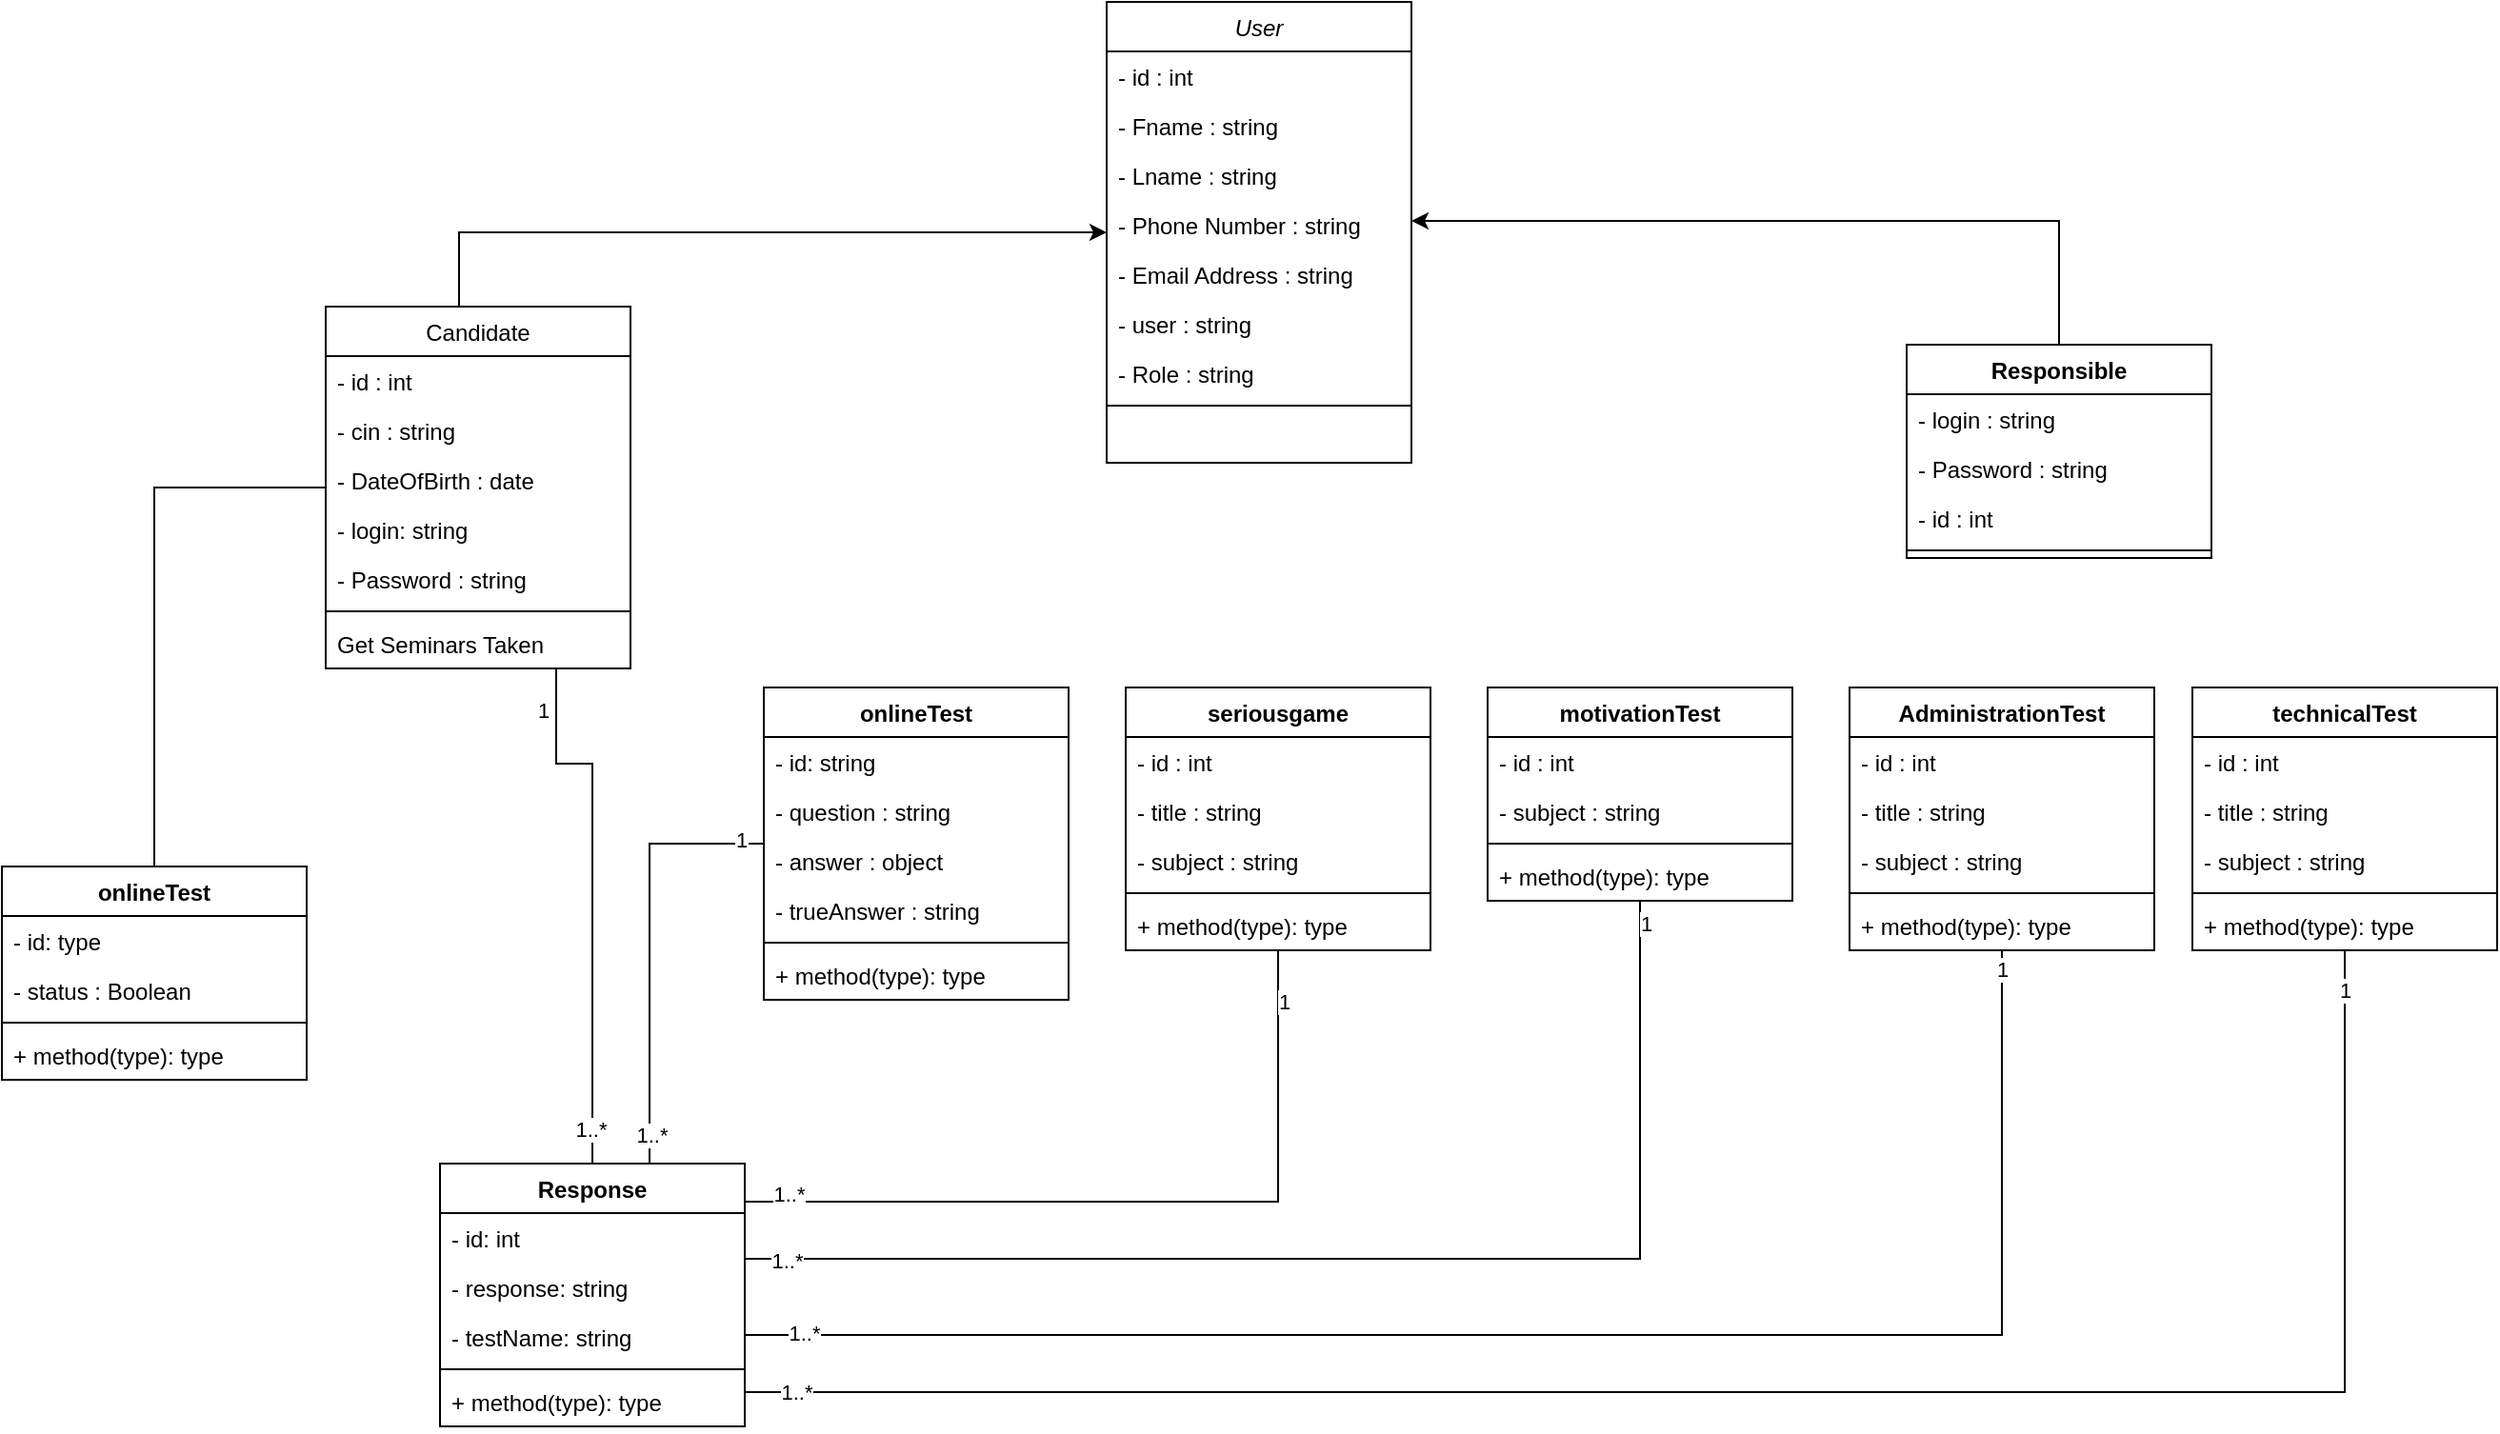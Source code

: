 <mxfile version="14.6.13" type="device"><diagram id="F8o84nJEw-hWBoXFJsS3" name="Page-1"><mxGraphModel dx="2313" dy="846" grid="1" gridSize="10" guides="1" tooltips="1" connect="1" arrows="1" fold="1" page="1" pageScale="1" pageWidth="850" pageHeight="1100" math="0" shadow="0"><root><mxCell id="0"/><mxCell id="1" parent="0"/><mxCell id="d54_C9uZVBw8hm2SXYbY-1" value="User" style="swimlane;fontStyle=2;align=center;verticalAlign=top;childLayout=stackLayout;horizontal=1;startSize=26;horizontalStack=0;resizeParent=1;resizeLast=0;collapsible=1;marginBottom=0;rounded=0;shadow=0;strokeWidth=1;" vertex="1" parent="1"><mxGeometry x="-50" y="40" width="160" height="242" as="geometry"><mxRectangle x="230" y="140" width="160" height="26" as="alternateBounds"/></mxGeometry></mxCell><mxCell id="d54_C9uZVBw8hm2SXYbY-2" value="- id : int" style="text;align=left;verticalAlign=top;spacingLeft=4;spacingRight=4;overflow=hidden;rotatable=0;points=[[0,0.5],[1,0.5]];portConstraint=eastwest;rounded=0;shadow=0;html=0;" vertex="1" parent="d54_C9uZVBw8hm2SXYbY-1"><mxGeometry y="26" width="160" height="26" as="geometry"/></mxCell><mxCell id="d54_C9uZVBw8hm2SXYbY-3" value="- Fname : string" style="text;align=left;verticalAlign=top;spacingLeft=4;spacingRight=4;overflow=hidden;rotatable=0;points=[[0,0.5],[1,0.5]];portConstraint=eastwest;" vertex="1" parent="d54_C9uZVBw8hm2SXYbY-1"><mxGeometry y="52" width="160" height="26" as="geometry"/></mxCell><mxCell id="d54_C9uZVBw8hm2SXYbY-4" value="- Lname : string" style="text;align=left;verticalAlign=top;spacingLeft=4;spacingRight=4;overflow=hidden;rotatable=0;points=[[0,0.5],[1,0.5]];portConstraint=eastwest;" vertex="1" parent="d54_C9uZVBw8hm2SXYbY-1"><mxGeometry y="78" width="160" height="26" as="geometry"/></mxCell><mxCell id="d54_C9uZVBw8hm2SXYbY-5" value="- Phone Number : string" style="text;align=left;verticalAlign=top;spacingLeft=4;spacingRight=4;overflow=hidden;rotatable=0;points=[[0,0.5],[1,0.5]];portConstraint=eastwest;rounded=0;shadow=0;html=0;" vertex="1" parent="d54_C9uZVBw8hm2SXYbY-1"><mxGeometry y="104" width="160" height="26" as="geometry"/></mxCell><mxCell id="d54_C9uZVBw8hm2SXYbY-6" value="- Email Address : string" style="text;align=left;verticalAlign=top;spacingLeft=4;spacingRight=4;overflow=hidden;rotatable=0;points=[[0,0.5],[1,0.5]];portConstraint=eastwest;rounded=0;shadow=0;html=0;" vertex="1" parent="d54_C9uZVBw8hm2SXYbY-1"><mxGeometry y="130" width="160" height="26" as="geometry"/></mxCell><mxCell id="d54_C9uZVBw8hm2SXYbY-38" value="- user : string" style="text;align=left;verticalAlign=top;spacingLeft=4;spacingRight=4;overflow=hidden;rotatable=0;points=[[0,0.5],[1,0.5]];portConstraint=eastwest;rounded=0;shadow=0;html=0;" vertex="1" parent="d54_C9uZVBw8hm2SXYbY-1"><mxGeometry y="156" width="160" height="26" as="geometry"/></mxCell><mxCell id="d54_C9uZVBw8hm2SXYbY-8" value="- Role : string" style="text;align=left;verticalAlign=top;spacingLeft=4;spacingRight=4;overflow=hidden;rotatable=0;points=[[0,0.5],[1,0.5]];portConstraint=eastwest;rounded=0;shadow=0;html=0;" vertex="1" parent="d54_C9uZVBw8hm2SXYbY-1"><mxGeometry y="182" width="160" height="26" as="geometry"/></mxCell><mxCell id="d54_C9uZVBw8hm2SXYbY-9" value="" style="line;html=1;strokeWidth=1;align=left;verticalAlign=middle;spacingTop=-1;spacingLeft=3;spacingRight=3;rotatable=0;labelPosition=right;points=[];portConstraint=eastwest;" vertex="1" parent="d54_C9uZVBw8hm2SXYbY-1"><mxGeometry y="208" width="160" height="8" as="geometry"/></mxCell><mxCell id="d54_C9uZVBw8hm2SXYbY-22" style="edgeStyle=orthogonalEdgeStyle;rounded=0;orthogonalLoop=1;jettySize=auto;html=1;" edge="1" parent="1" source="d54_C9uZVBw8hm2SXYbY-10" target="d54_C9uZVBw8hm2SXYbY-1"><mxGeometry relative="1" as="geometry"><Array as="points"><mxPoint x="-390" y="161"/></Array></mxGeometry></mxCell><mxCell id="d54_C9uZVBw8hm2SXYbY-46" style="edgeStyle=orthogonalEdgeStyle;rounded=0;orthogonalLoop=1;jettySize=auto;html=1;endArrow=none;endFill=0;" edge="1" parent="1" source="d54_C9uZVBw8hm2SXYbY-10" target="d54_C9uZVBw8hm2SXYbY-42"><mxGeometry relative="1" as="geometry"/></mxCell><mxCell id="d54_C9uZVBw8hm2SXYbY-55" style="edgeStyle=orthogonalEdgeStyle;rounded=0;orthogonalLoop=1;jettySize=auto;html=1;endArrow=none;endFill=0;" edge="1" parent="1" source="d54_C9uZVBw8hm2SXYbY-10" target="d54_C9uZVBw8hm2SXYbY-50"><mxGeometry relative="1" as="geometry"><Array as="points"><mxPoint x="-339" y="440"/></Array></mxGeometry></mxCell><mxCell id="d54_C9uZVBw8hm2SXYbY-56" value="1..*" style="edgeLabel;html=1;align=center;verticalAlign=middle;resizable=0;points=[];" vertex="1" connectable="0" parent="d54_C9uZVBw8hm2SXYbY-55"><mxGeometry x="0.868" y="-1" relative="1" as="geometry"><mxPoint as="offset"/></mxGeometry></mxCell><mxCell id="d54_C9uZVBw8hm2SXYbY-57" value="1" style="edgeLabel;html=1;align=center;verticalAlign=middle;resizable=0;points=[];" vertex="1" connectable="0" parent="d54_C9uZVBw8hm2SXYbY-55"><mxGeometry x="-0.841" y="-7" relative="1" as="geometry"><mxPoint as="offset"/></mxGeometry></mxCell><mxCell id="d54_C9uZVBw8hm2SXYbY-10" value="Candidate" style="swimlane;fontStyle=0;align=center;verticalAlign=top;childLayout=stackLayout;horizontal=1;startSize=26;horizontalStack=0;resizeParent=1;resizeLast=0;collapsible=1;marginBottom=0;rounded=0;shadow=0;strokeWidth=1;" vertex="1" parent="1"><mxGeometry x="-460" y="200" width="160" height="190" as="geometry"><mxRectangle x="130" y="380" width="160" height="26" as="alternateBounds"/></mxGeometry></mxCell><mxCell id="d54_C9uZVBw8hm2SXYbY-11" value="- id : int" style="text;align=left;verticalAlign=top;spacingLeft=4;spacingRight=4;overflow=hidden;rotatable=0;points=[[0,0.5],[1,0.5]];portConstraint=eastwest;rounded=0;shadow=0;html=0;" vertex="1" parent="d54_C9uZVBw8hm2SXYbY-10"><mxGeometry y="26" width="160" height="26" as="geometry"/></mxCell><mxCell id="d54_C9uZVBw8hm2SXYbY-12" value="- cin : string" style="text;align=left;verticalAlign=top;spacingLeft=4;spacingRight=4;overflow=hidden;rotatable=0;points=[[0,0.5],[1,0.5]];portConstraint=eastwest;" vertex="1" parent="d54_C9uZVBw8hm2SXYbY-10"><mxGeometry y="52" width="160" height="26" as="geometry"/></mxCell><mxCell id="d54_C9uZVBw8hm2SXYbY-13" value="- DateOfBirth : date" style="text;align=left;verticalAlign=top;spacingLeft=4;spacingRight=4;overflow=hidden;rotatable=0;points=[[0,0.5],[1,0.5]];portConstraint=eastwest;rounded=0;shadow=0;html=0;" vertex="1" parent="d54_C9uZVBw8hm2SXYbY-10"><mxGeometry y="78" width="160" height="26" as="geometry"/></mxCell><mxCell id="d54_C9uZVBw8hm2SXYbY-41" value="- login: string" style="text;align=left;verticalAlign=top;spacingLeft=4;spacingRight=4;overflow=hidden;rotatable=0;points=[[0,0.5],[1,0.5]];portConstraint=eastwest;rounded=0;shadow=0;html=0;" vertex="1" parent="d54_C9uZVBw8hm2SXYbY-10"><mxGeometry y="104" width="160" height="26" as="geometry"/></mxCell><mxCell id="d54_C9uZVBw8hm2SXYbY-40" value="- Password : string" style="text;align=left;verticalAlign=top;spacingLeft=4;spacingRight=4;overflow=hidden;rotatable=0;points=[[0,0.5],[1,0.5]];portConstraint=eastwest;rounded=0;shadow=0;html=0;" vertex="1" parent="d54_C9uZVBw8hm2SXYbY-10"><mxGeometry y="130" width="160" height="26" as="geometry"/></mxCell><mxCell id="d54_C9uZVBw8hm2SXYbY-17" value="" style="line;html=1;strokeWidth=1;align=left;verticalAlign=middle;spacingTop=-1;spacingLeft=3;spacingRight=3;rotatable=0;labelPosition=right;points=[];portConstraint=eastwest;" vertex="1" parent="d54_C9uZVBw8hm2SXYbY-10"><mxGeometry y="156" width="160" height="8" as="geometry"/></mxCell><mxCell id="d54_C9uZVBw8hm2SXYbY-18" value="Get Seminars Taken" style="text;align=left;verticalAlign=top;spacingLeft=4;spacingRight=4;overflow=hidden;rotatable=0;points=[[0,0.5],[1,0.5]];portConstraint=eastwest;" vertex="1" parent="d54_C9uZVBw8hm2SXYbY-10"><mxGeometry y="164" width="160" height="26" as="geometry"/></mxCell><mxCell id="d54_C9uZVBw8hm2SXYbY-23" style="edgeStyle=orthogonalEdgeStyle;rounded=0;orthogonalLoop=1;jettySize=auto;html=1;" edge="1" parent="1" source="d54_C9uZVBw8hm2SXYbY-19" target="d54_C9uZVBw8hm2SXYbY-1"><mxGeometry relative="1" as="geometry"><Array as="points"><mxPoint x="450" y="155"/></Array></mxGeometry></mxCell><mxCell id="d54_C9uZVBw8hm2SXYbY-19" value="Responsible" style="swimlane;fontStyle=1;align=center;verticalAlign=top;childLayout=stackLayout;horizontal=1;startSize=26;horizontalStack=0;resizeParent=1;resizeParentMax=0;resizeLast=0;collapsible=1;marginBottom=0;fillColor=#ffffff;" vertex="1" parent="1"><mxGeometry x="370" y="220" width="160" height="112" as="geometry"/></mxCell><mxCell id="d54_C9uZVBw8hm2SXYbY-7" value="- login : string" style="text;align=left;verticalAlign=top;spacingLeft=4;spacingRight=4;overflow=hidden;rotatable=0;points=[[0,0.5],[1,0.5]];portConstraint=eastwest;rounded=0;shadow=0;html=0;" vertex="1" parent="d54_C9uZVBw8hm2SXYbY-19"><mxGeometry y="26" width="160" height="26" as="geometry"/></mxCell><mxCell id="d54_C9uZVBw8hm2SXYbY-39" value="- Password : string" style="text;align=left;verticalAlign=top;spacingLeft=4;spacingRight=4;overflow=hidden;rotatable=0;points=[[0,0.5],[1,0.5]];portConstraint=eastwest;rounded=0;shadow=0;html=0;" vertex="1" parent="d54_C9uZVBw8hm2SXYbY-19"><mxGeometry y="52" width="160" height="26" as="geometry"/></mxCell><mxCell id="d54_C9uZVBw8hm2SXYbY-20" value="- id : int" style="text;align=left;verticalAlign=top;spacingLeft=4;spacingRight=4;overflow=hidden;rotatable=0;points=[[0,0.5],[1,0.5]];portConstraint=eastwest;rounded=0;shadow=0;html=0;" vertex="1" parent="d54_C9uZVBw8hm2SXYbY-19"><mxGeometry y="78" width="160" height="26" as="geometry"/></mxCell><mxCell id="d54_C9uZVBw8hm2SXYbY-21" value="" style="line;strokeWidth=1;fillColor=none;align=left;verticalAlign=middle;spacingTop=-1;spacingLeft=3;spacingRight=3;rotatable=0;labelPosition=right;points=[];portConstraint=eastwest;" vertex="1" parent="d54_C9uZVBw8hm2SXYbY-19"><mxGeometry y="104" width="160" height="8" as="geometry"/></mxCell><mxCell id="d54_C9uZVBw8hm2SXYbY-47" style="edgeStyle=orthogonalEdgeStyle;rounded=0;orthogonalLoop=1;jettySize=auto;html=1;endArrow=none;endFill=0;" edge="1" parent="1" source="d54_C9uZVBw8hm2SXYbY-31" target="d54_C9uZVBw8hm2SXYbY-50"><mxGeometry relative="1" as="geometry"><Array as="points"><mxPoint x="-290" y="482"/></Array></mxGeometry></mxCell><mxCell id="d54_C9uZVBw8hm2SXYbY-58" value="1..*" style="edgeLabel;html=1;align=center;verticalAlign=middle;resizable=0;points=[];" vertex="1" connectable="0" parent="d54_C9uZVBw8hm2SXYbY-47"><mxGeometry x="0.866" y="1" relative="1" as="geometry"><mxPoint as="offset"/></mxGeometry></mxCell><mxCell id="d54_C9uZVBw8hm2SXYbY-59" value="1" style="edgeLabel;html=1;align=center;verticalAlign=middle;resizable=0;points=[];" vertex="1" connectable="0" parent="d54_C9uZVBw8hm2SXYbY-47"><mxGeometry x="-0.893" y="-2" relative="1" as="geometry"><mxPoint as="offset"/></mxGeometry></mxCell><mxCell id="d54_C9uZVBw8hm2SXYbY-31" value="onlineTest" style="swimlane;fontStyle=1;align=center;verticalAlign=top;childLayout=stackLayout;horizontal=1;startSize=26;horizontalStack=0;resizeParent=1;resizeParentMax=0;resizeLast=0;collapsible=1;marginBottom=0;" vertex="1" parent="1"><mxGeometry x="-230" y="400" width="160" height="164" as="geometry"/></mxCell><mxCell id="d54_C9uZVBw8hm2SXYbY-48" value="- id: string" style="text;strokeColor=none;fillColor=none;align=left;verticalAlign=top;spacingLeft=4;spacingRight=4;overflow=hidden;rotatable=0;points=[[0,0.5],[1,0.5]];portConstraint=eastwest;" vertex="1" parent="d54_C9uZVBw8hm2SXYbY-31"><mxGeometry y="26" width="160" height="26" as="geometry"/></mxCell><mxCell id="d54_C9uZVBw8hm2SXYbY-35" value="- question : string" style="text;strokeColor=none;fillColor=none;align=left;verticalAlign=top;spacingLeft=4;spacingRight=4;overflow=hidden;rotatable=0;points=[[0,0.5],[1,0.5]];portConstraint=eastwest;" vertex="1" parent="d54_C9uZVBw8hm2SXYbY-31"><mxGeometry y="52" width="160" height="26" as="geometry"/></mxCell><mxCell id="d54_C9uZVBw8hm2SXYbY-36" value="- answer : object&#10;" style="text;strokeColor=none;fillColor=none;align=left;verticalAlign=top;spacingLeft=4;spacingRight=4;overflow=hidden;rotatable=0;points=[[0,0.5],[1,0.5]];portConstraint=eastwest;" vertex="1" parent="d54_C9uZVBw8hm2SXYbY-31"><mxGeometry y="78" width="160" height="26" as="geometry"/></mxCell><mxCell id="d54_C9uZVBw8hm2SXYbY-37" value="- trueAnswer : string" style="text;strokeColor=none;fillColor=none;align=left;verticalAlign=top;spacingLeft=4;spacingRight=4;overflow=hidden;rotatable=0;points=[[0,0.5],[1,0.5]];portConstraint=eastwest;" vertex="1" parent="d54_C9uZVBw8hm2SXYbY-31"><mxGeometry y="104" width="160" height="26" as="geometry"/></mxCell><mxCell id="d54_C9uZVBw8hm2SXYbY-33" value="" style="line;strokeWidth=1;fillColor=none;align=left;verticalAlign=middle;spacingTop=-1;spacingLeft=3;spacingRight=3;rotatable=0;labelPosition=right;points=[];portConstraint=eastwest;" vertex="1" parent="d54_C9uZVBw8hm2SXYbY-31"><mxGeometry y="130" width="160" height="8" as="geometry"/></mxCell><mxCell id="d54_C9uZVBw8hm2SXYbY-34" value="+ method(type): type" style="text;strokeColor=none;fillColor=none;align=left;verticalAlign=top;spacingLeft=4;spacingRight=4;overflow=hidden;rotatable=0;points=[[0,0.5],[1,0.5]];portConstraint=eastwest;" vertex="1" parent="d54_C9uZVBw8hm2SXYbY-31"><mxGeometry y="138" width="160" height="26" as="geometry"/></mxCell><mxCell id="d54_C9uZVBw8hm2SXYbY-42" value="onlineTest" style="swimlane;fontStyle=1;align=center;verticalAlign=top;childLayout=stackLayout;horizontal=1;startSize=26;horizontalStack=0;resizeParent=1;resizeParentMax=0;resizeLast=0;collapsible=1;marginBottom=0;" vertex="1" parent="1"><mxGeometry x="-630" y="494" width="160" height="112" as="geometry"/></mxCell><mxCell id="d54_C9uZVBw8hm2SXYbY-43" value="- id: type" style="text;strokeColor=none;fillColor=none;align=left;verticalAlign=top;spacingLeft=4;spacingRight=4;overflow=hidden;rotatable=0;points=[[0,0.5],[1,0.5]];portConstraint=eastwest;" vertex="1" parent="d54_C9uZVBw8hm2SXYbY-42"><mxGeometry y="26" width="160" height="26" as="geometry"/></mxCell><mxCell id="d54_C9uZVBw8hm2SXYbY-49" value="- status : Boolean" style="text;strokeColor=none;fillColor=none;align=left;verticalAlign=top;spacingLeft=4;spacingRight=4;overflow=hidden;rotatable=0;points=[[0,0.5],[1,0.5]];portConstraint=eastwest;" vertex="1" parent="d54_C9uZVBw8hm2SXYbY-42"><mxGeometry y="52" width="160" height="26" as="geometry"/></mxCell><mxCell id="d54_C9uZVBw8hm2SXYbY-44" value="" style="line;strokeWidth=1;fillColor=none;align=left;verticalAlign=middle;spacingTop=-1;spacingLeft=3;spacingRight=3;rotatable=0;labelPosition=right;points=[];portConstraint=eastwest;" vertex="1" parent="d54_C9uZVBw8hm2SXYbY-42"><mxGeometry y="78" width="160" height="8" as="geometry"/></mxCell><mxCell id="d54_C9uZVBw8hm2SXYbY-45" value="+ method(type): type" style="text;strokeColor=none;fillColor=none;align=left;verticalAlign=top;spacingLeft=4;spacingRight=4;overflow=hidden;rotatable=0;points=[[0,0.5],[1,0.5]];portConstraint=eastwest;" vertex="1" parent="d54_C9uZVBw8hm2SXYbY-42"><mxGeometry y="86" width="160" height="26" as="geometry"/></mxCell><mxCell id="d54_C9uZVBw8hm2SXYbY-84" style="edgeStyle=orthogonalEdgeStyle;rounded=0;orthogonalLoop=1;jettySize=auto;html=1;endArrow=none;endFill=0;" edge="1" parent="1" source="d54_C9uZVBw8hm2SXYbY-50" target="d54_C9uZVBw8hm2SXYbY-78"><mxGeometry relative="1" as="geometry"><Array as="points"><mxPoint x="230" y="700"/></Array></mxGeometry></mxCell><mxCell id="d54_C9uZVBw8hm2SXYbY-85" value="1..*" style="edgeLabel;html=1;align=center;verticalAlign=middle;resizable=0;points=[];" vertex="1" connectable="0" parent="d54_C9uZVBw8hm2SXYbY-84"><mxGeometry x="-0.934" y="-1" relative="1" as="geometry"><mxPoint as="offset"/></mxGeometry></mxCell><mxCell id="d54_C9uZVBw8hm2SXYbY-86" value="1" style="edgeLabel;html=1;align=center;verticalAlign=middle;resizable=0;points=[];" vertex="1" connectable="0" parent="d54_C9uZVBw8hm2SXYbY-84"><mxGeometry x="0.965" y="-3" relative="1" as="geometry"><mxPoint as="offset"/></mxGeometry></mxCell><mxCell id="d54_C9uZVBw8hm2SXYbY-50" value="Response" style="swimlane;fontStyle=1;align=center;verticalAlign=top;childLayout=stackLayout;horizontal=1;startSize=26;horizontalStack=0;resizeParent=1;resizeParentMax=0;resizeLast=0;collapsible=1;marginBottom=0;" vertex="1" parent="1"><mxGeometry x="-400" y="650" width="160" height="138" as="geometry"/></mxCell><mxCell id="d54_C9uZVBw8hm2SXYbY-51" value="- id: int" style="text;strokeColor=none;fillColor=none;align=left;verticalAlign=top;spacingLeft=4;spacingRight=4;overflow=hidden;rotatable=0;points=[[0,0.5],[1,0.5]];portConstraint=eastwest;" vertex="1" parent="d54_C9uZVBw8hm2SXYbY-50"><mxGeometry y="26" width="160" height="26" as="geometry"/></mxCell><mxCell id="d54_C9uZVBw8hm2SXYbY-54" value="- response: string" style="text;strokeColor=none;fillColor=none;align=left;verticalAlign=top;spacingLeft=4;spacingRight=4;overflow=hidden;rotatable=0;points=[[0,0.5],[1,0.5]];portConstraint=eastwest;" vertex="1" parent="d54_C9uZVBw8hm2SXYbY-50"><mxGeometry y="52" width="160" height="26" as="geometry"/></mxCell><mxCell id="d54_C9uZVBw8hm2SXYbY-77" value="- testName: string" style="text;strokeColor=none;fillColor=none;align=left;verticalAlign=top;spacingLeft=4;spacingRight=4;overflow=hidden;rotatable=0;points=[[0,0.5],[1,0.5]];portConstraint=eastwest;" vertex="1" parent="d54_C9uZVBw8hm2SXYbY-50"><mxGeometry y="78" width="160" height="26" as="geometry"/></mxCell><mxCell id="d54_C9uZVBw8hm2SXYbY-52" value="" style="line;strokeWidth=1;fillColor=none;align=left;verticalAlign=middle;spacingTop=-1;spacingLeft=3;spacingRight=3;rotatable=0;labelPosition=right;points=[];portConstraint=eastwest;" vertex="1" parent="d54_C9uZVBw8hm2SXYbY-50"><mxGeometry y="104" width="160" height="8" as="geometry"/></mxCell><mxCell id="d54_C9uZVBw8hm2SXYbY-53" value="+ method(type): type" style="text;strokeColor=none;fillColor=none;align=left;verticalAlign=top;spacingLeft=4;spacingRight=4;overflow=hidden;rotatable=0;points=[[0,0.5],[1,0.5]];portConstraint=eastwest;" vertex="1" parent="d54_C9uZVBw8hm2SXYbY-50"><mxGeometry y="112" width="160" height="26" as="geometry"/></mxCell><mxCell id="d54_C9uZVBw8hm2SXYbY-74" style="edgeStyle=orthogonalEdgeStyle;rounded=0;orthogonalLoop=1;jettySize=auto;html=1;endArrow=none;endFill=0;" edge="1" parent="1" source="d54_C9uZVBw8hm2SXYbY-62" target="d54_C9uZVBw8hm2SXYbY-50"><mxGeometry relative="1" as="geometry"><Array as="points"><mxPoint x="40" y="670"/></Array></mxGeometry></mxCell><mxCell id="d54_C9uZVBw8hm2SXYbY-75" value="1" style="edgeLabel;html=1;align=center;verticalAlign=middle;resizable=0;points=[];" vertex="1" connectable="0" parent="d54_C9uZVBw8hm2SXYbY-74"><mxGeometry x="-0.87" y="3" relative="1" as="geometry"><mxPoint as="offset"/></mxGeometry></mxCell><mxCell id="d54_C9uZVBw8hm2SXYbY-76" value="1..*" style="edgeLabel;html=1;align=center;verticalAlign=middle;resizable=0;points=[];" vertex="1" connectable="0" parent="d54_C9uZVBw8hm2SXYbY-74"><mxGeometry x="0.888" y="-4" relative="1" as="geometry"><mxPoint as="offset"/></mxGeometry></mxCell><mxCell id="d54_C9uZVBw8hm2SXYbY-62" value="seriousgame" style="swimlane;fontStyle=1;align=center;verticalAlign=top;childLayout=stackLayout;horizontal=1;startSize=26;horizontalStack=0;resizeParent=1;resizeParentMax=0;resizeLast=0;collapsible=1;marginBottom=0;" vertex="1" parent="1"><mxGeometry x="-40" y="400" width="160" height="138" as="geometry"/></mxCell><mxCell id="d54_C9uZVBw8hm2SXYbY-63" value="- id : int" style="text;strokeColor=none;fillColor=none;align=left;verticalAlign=top;spacingLeft=4;spacingRight=4;overflow=hidden;rotatable=0;points=[[0,0.5],[1,0.5]];portConstraint=eastwest;" vertex="1" parent="d54_C9uZVBw8hm2SXYbY-62"><mxGeometry y="26" width="160" height="26" as="geometry"/></mxCell><mxCell id="d54_C9uZVBw8hm2SXYbY-67" value="- title : string" style="text;strokeColor=none;fillColor=none;align=left;verticalAlign=top;spacingLeft=4;spacingRight=4;overflow=hidden;rotatable=0;points=[[0,0.5],[1,0.5]];portConstraint=eastwest;" vertex="1" parent="d54_C9uZVBw8hm2SXYbY-62"><mxGeometry y="52" width="160" height="26" as="geometry"/></mxCell><mxCell id="d54_C9uZVBw8hm2SXYbY-66" value="- subject : string" style="text;strokeColor=none;fillColor=none;align=left;verticalAlign=top;spacingLeft=4;spacingRight=4;overflow=hidden;rotatable=0;points=[[0,0.5],[1,0.5]];portConstraint=eastwest;" vertex="1" parent="d54_C9uZVBw8hm2SXYbY-62"><mxGeometry y="78" width="160" height="26" as="geometry"/></mxCell><mxCell id="d54_C9uZVBw8hm2SXYbY-64" value="" style="line;strokeWidth=1;fillColor=none;align=left;verticalAlign=middle;spacingTop=-1;spacingLeft=3;spacingRight=3;rotatable=0;labelPosition=right;points=[];portConstraint=eastwest;" vertex="1" parent="d54_C9uZVBw8hm2SXYbY-62"><mxGeometry y="104" width="160" height="8" as="geometry"/></mxCell><mxCell id="d54_C9uZVBw8hm2SXYbY-65" value="+ method(type): type" style="text;strokeColor=none;fillColor=none;align=left;verticalAlign=top;spacingLeft=4;spacingRight=4;overflow=hidden;rotatable=0;points=[[0,0.5],[1,0.5]];portConstraint=eastwest;" vertex="1" parent="d54_C9uZVBw8hm2SXYbY-62"><mxGeometry y="112" width="160" height="26" as="geometry"/></mxCell><mxCell id="d54_C9uZVBw8hm2SXYbY-78" value="motivationTest" style="swimlane;fontStyle=1;align=center;verticalAlign=top;childLayout=stackLayout;horizontal=1;startSize=26;horizontalStack=0;resizeParent=1;resizeParentMax=0;resizeLast=0;collapsible=1;marginBottom=0;" vertex="1" parent="1"><mxGeometry x="150" y="400" width="160" height="112" as="geometry"/></mxCell><mxCell id="d54_C9uZVBw8hm2SXYbY-79" value="- id : int" style="text;strokeColor=none;fillColor=none;align=left;verticalAlign=top;spacingLeft=4;spacingRight=4;overflow=hidden;rotatable=0;points=[[0,0.5],[1,0.5]];portConstraint=eastwest;" vertex="1" parent="d54_C9uZVBw8hm2SXYbY-78"><mxGeometry y="26" width="160" height="26" as="geometry"/></mxCell><mxCell id="d54_C9uZVBw8hm2SXYbY-81" value="- subject : string" style="text;strokeColor=none;fillColor=none;align=left;verticalAlign=top;spacingLeft=4;spacingRight=4;overflow=hidden;rotatable=0;points=[[0,0.5],[1,0.5]];portConstraint=eastwest;" vertex="1" parent="d54_C9uZVBw8hm2SXYbY-78"><mxGeometry y="52" width="160" height="26" as="geometry"/></mxCell><mxCell id="d54_C9uZVBw8hm2SXYbY-82" value="" style="line;strokeWidth=1;fillColor=none;align=left;verticalAlign=middle;spacingTop=-1;spacingLeft=3;spacingRight=3;rotatable=0;labelPosition=right;points=[];portConstraint=eastwest;" vertex="1" parent="d54_C9uZVBw8hm2SXYbY-78"><mxGeometry y="78" width="160" height="8" as="geometry"/></mxCell><mxCell id="d54_C9uZVBw8hm2SXYbY-83" value="+ method(type): type" style="text;strokeColor=none;fillColor=none;align=left;verticalAlign=top;spacingLeft=4;spacingRight=4;overflow=hidden;rotatable=0;points=[[0,0.5],[1,0.5]];portConstraint=eastwest;" vertex="1" parent="d54_C9uZVBw8hm2SXYbY-78"><mxGeometry y="86" width="160" height="26" as="geometry"/></mxCell><mxCell id="d54_C9uZVBw8hm2SXYbY-93" style="edgeStyle=orthogonalEdgeStyle;rounded=0;orthogonalLoop=1;jettySize=auto;html=1;endArrow=none;endFill=0;" edge="1" parent="1" source="d54_C9uZVBw8hm2SXYbY-87" target="d54_C9uZVBw8hm2SXYbY-50"><mxGeometry relative="1" as="geometry"><Array as="points"><mxPoint x="420" y="740"/></Array></mxGeometry></mxCell><mxCell id="d54_C9uZVBw8hm2SXYbY-94" value="1..*" style="edgeLabel;html=1;align=center;verticalAlign=middle;resizable=0;points=[];" vertex="1" connectable="0" parent="d54_C9uZVBw8hm2SXYbY-93"><mxGeometry x="0.929" y="-1" relative="1" as="geometry"><mxPoint as="offset"/></mxGeometry></mxCell><mxCell id="d54_C9uZVBw8hm2SXYbY-95" value="1" style="edgeLabel;html=1;align=center;verticalAlign=middle;resizable=0;points=[];" vertex="1" connectable="0" parent="d54_C9uZVBw8hm2SXYbY-93"><mxGeometry x="-0.977" relative="1" as="geometry"><mxPoint as="offset"/></mxGeometry></mxCell><mxCell id="d54_C9uZVBw8hm2SXYbY-87" value="AdministrationTest" style="swimlane;fontStyle=1;align=center;verticalAlign=top;childLayout=stackLayout;horizontal=1;startSize=26;horizontalStack=0;resizeParent=1;resizeParentMax=0;resizeLast=0;collapsible=1;marginBottom=0;" vertex="1" parent="1"><mxGeometry x="340" y="400" width="160" height="138" as="geometry"/></mxCell><mxCell id="d54_C9uZVBw8hm2SXYbY-88" value="- id : int" style="text;strokeColor=none;fillColor=none;align=left;verticalAlign=top;spacingLeft=4;spacingRight=4;overflow=hidden;rotatable=0;points=[[0,0.5],[1,0.5]];portConstraint=eastwest;" vertex="1" parent="d54_C9uZVBw8hm2SXYbY-87"><mxGeometry y="26" width="160" height="26" as="geometry"/></mxCell><mxCell id="d54_C9uZVBw8hm2SXYbY-89" value="- title : string" style="text;strokeColor=none;fillColor=none;align=left;verticalAlign=top;spacingLeft=4;spacingRight=4;overflow=hidden;rotatable=0;points=[[0,0.5],[1,0.5]];portConstraint=eastwest;" vertex="1" parent="d54_C9uZVBw8hm2SXYbY-87"><mxGeometry y="52" width="160" height="26" as="geometry"/></mxCell><mxCell id="d54_C9uZVBw8hm2SXYbY-90" value="- subject : string" style="text;strokeColor=none;fillColor=none;align=left;verticalAlign=top;spacingLeft=4;spacingRight=4;overflow=hidden;rotatable=0;points=[[0,0.5],[1,0.5]];portConstraint=eastwest;" vertex="1" parent="d54_C9uZVBw8hm2SXYbY-87"><mxGeometry y="78" width="160" height="26" as="geometry"/></mxCell><mxCell id="d54_C9uZVBw8hm2SXYbY-91" value="" style="line;strokeWidth=1;fillColor=none;align=left;verticalAlign=middle;spacingTop=-1;spacingLeft=3;spacingRight=3;rotatable=0;labelPosition=right;points=[];portConstraint=eastwest;" vertex="1" parent="d54_C9uZVBw8hm2SXYbY-87"><mxGeometry y="104" width="160" height="8" as="geometry"/></mxCell><mxCell id="d54_C9uZVBw8hm2SXYbY-92" value="+ method(type): type" style="text;strokeColor=none;fillColor=none;align=left;verticalAlign=top;spacingLeft=4;spacingRight=4;overflow=hidden;rotatable=0;points=[[0,0.5],[1,0.5]];portConstraint=eastwest;" vertex="1" parent="d54_C9uZVBw8hm2SXYbY-87"><mxGeometry y="112" width="160" height="26" as="geometry"/></mxCell><mxCell id="d54_C9uZVBw8hm2SXYbY-102" style="edgeStyle=orthogonalEdgeStyle;rounded=0;orthogonalLoop=1;jettySize=auto;html=1;endArrow=none;endFill=0;" edge="1" parent="1" source="d54_C9uZVBw8hm2SXYbY-96" target="d54_C9uZVBw8hm2SXYbY-50"><mxGeometry relative="1" as="geometry"><Array as="points"><mxPoint x="600" y="770"/></Array></mxGeometry></mxCell><mxCell id="d54_C9uZVBw8hm2SXYbY-103" value="1..*" style="edgeLabel;html=1;align=center;verticalAlign=middle;resizable=0;points=[];" vertex="1" connectable="0" parent="d54_C9uZVBw8hm2SXYbY-102"><mxGeometry x="0.95" relative="1" as="geometry"><mxPoint as="offset"/></mxGeometry></mxCell><mxCell id="d54_C9uZVBw8hm2SXYbY-104" value="1" style="edgeLabel;html=1;align=center;verticalAlign=middle;resizable=0;points=[];" vertex="1" connectable="0" parent="d54_C9uZVBw8hm2SXYbY-102"><mxGeometry x="-0.962" relative="1" as="geometry"><mxPoint as="offset"/></mxGeometry></mxCell><mxCell id="d54_C9uZVBw8hm2SXYbY-96" value="technicalTest" style="swimlane;fontStyle=1;align=center;verticalAlign=top;childLayout=stackLayout;horizontal=1;startSize=26;horizontalStack=0;resizeParent=1;resizeParentMax=0;resizeLast=0;collapsible=1;marginBottom=0;" vertex="1" parent="1"><mxGeometry x="520" y="400" width="160" height="138" as="geometry"/></mxCell><mxCell id="d54_C9uZVBw8hm2SXYbY-97" value="- id : int" style="text;strokeColor=none;fillColor=none;align=left;verticalAlign=top;spacingLeft=4;spacingRight=4;overflow=hidden;rotatable=0;points=[[0,0.5],[1,0.5]];portConstraint=eastwest;" vertex="1" parent="d54_C9uZVBw8hm2SXYbY-96"><mxGeometry y="26" width="160" height="26" as="geometry"/></mxCell><mxCell id="d54_C9uZVBw8hm2SXYbY-98" value="- title : string" style="text;strokeColor=none;fillColor=none;align=left;verticalAlign=top;spacingLeft=4;spacingRight=4;overflow=hidden;rotatable=0;points=[[0,0.5],[1,0.5]];portConstraint=eastwest;" vertex="1" parent="d54_C9uZVBw8hm2SXYbY-96"><mxGeometry y="52" width="160" height="26" as="geometry"/></mxCell><mxCell id="d54_C9uZVBw8hm2SXYbY-99" value="- subject : string" style="text;strokeColor=none;fillColor=none;align=left;verticalAlign=top;spacingLeft=4;spacingRight=4;overflow=hidden;rotatable=0;points=[[0,0.5],[1,0.5]];portConstraint=eastwest;" vertex="1" parent="d54_C9uZVBw8hm2SXYbY-96"><mxGeometry y="78" width="160" height="26" as="geometry"/></mxCell><mxCell id="d54_C9uZVBw8hm2SXYbY-100" value="" style="line;strokeWidth=1;fillColor=none;align=left;verticalAlign=middle;spacingTop=-1;spacingLeft=3;spacingRight=3;rotatable=0;labelPosition=right;points=[];portConstraint=eastwest;" vertex="1" parent="d54_C9uZVBw8hm2SXYbY-96"><mxGeometry y="104" width="160" height="8" as="geometry"/></mxCell><mxCell id="d54_C9uZVBw8hm2SXYbY-101" value="+ method(type): type" style="text;strokeColor=none;fillColor=none;align=left;verticalAlign=top;spacingLeft=4;spacingRight=4;overflow=hidden;rotatable=0;points=[[0,0.5],[1,0.5]];portConstraint=eastwest;" vertex="1" parent="d54_C9uZVBw8hm2SXYbY-96"><mxGeometry y="112" width="160" height="26" as="geometry"/></mxCell></root></mxGraphModel></diagram></mxfile>